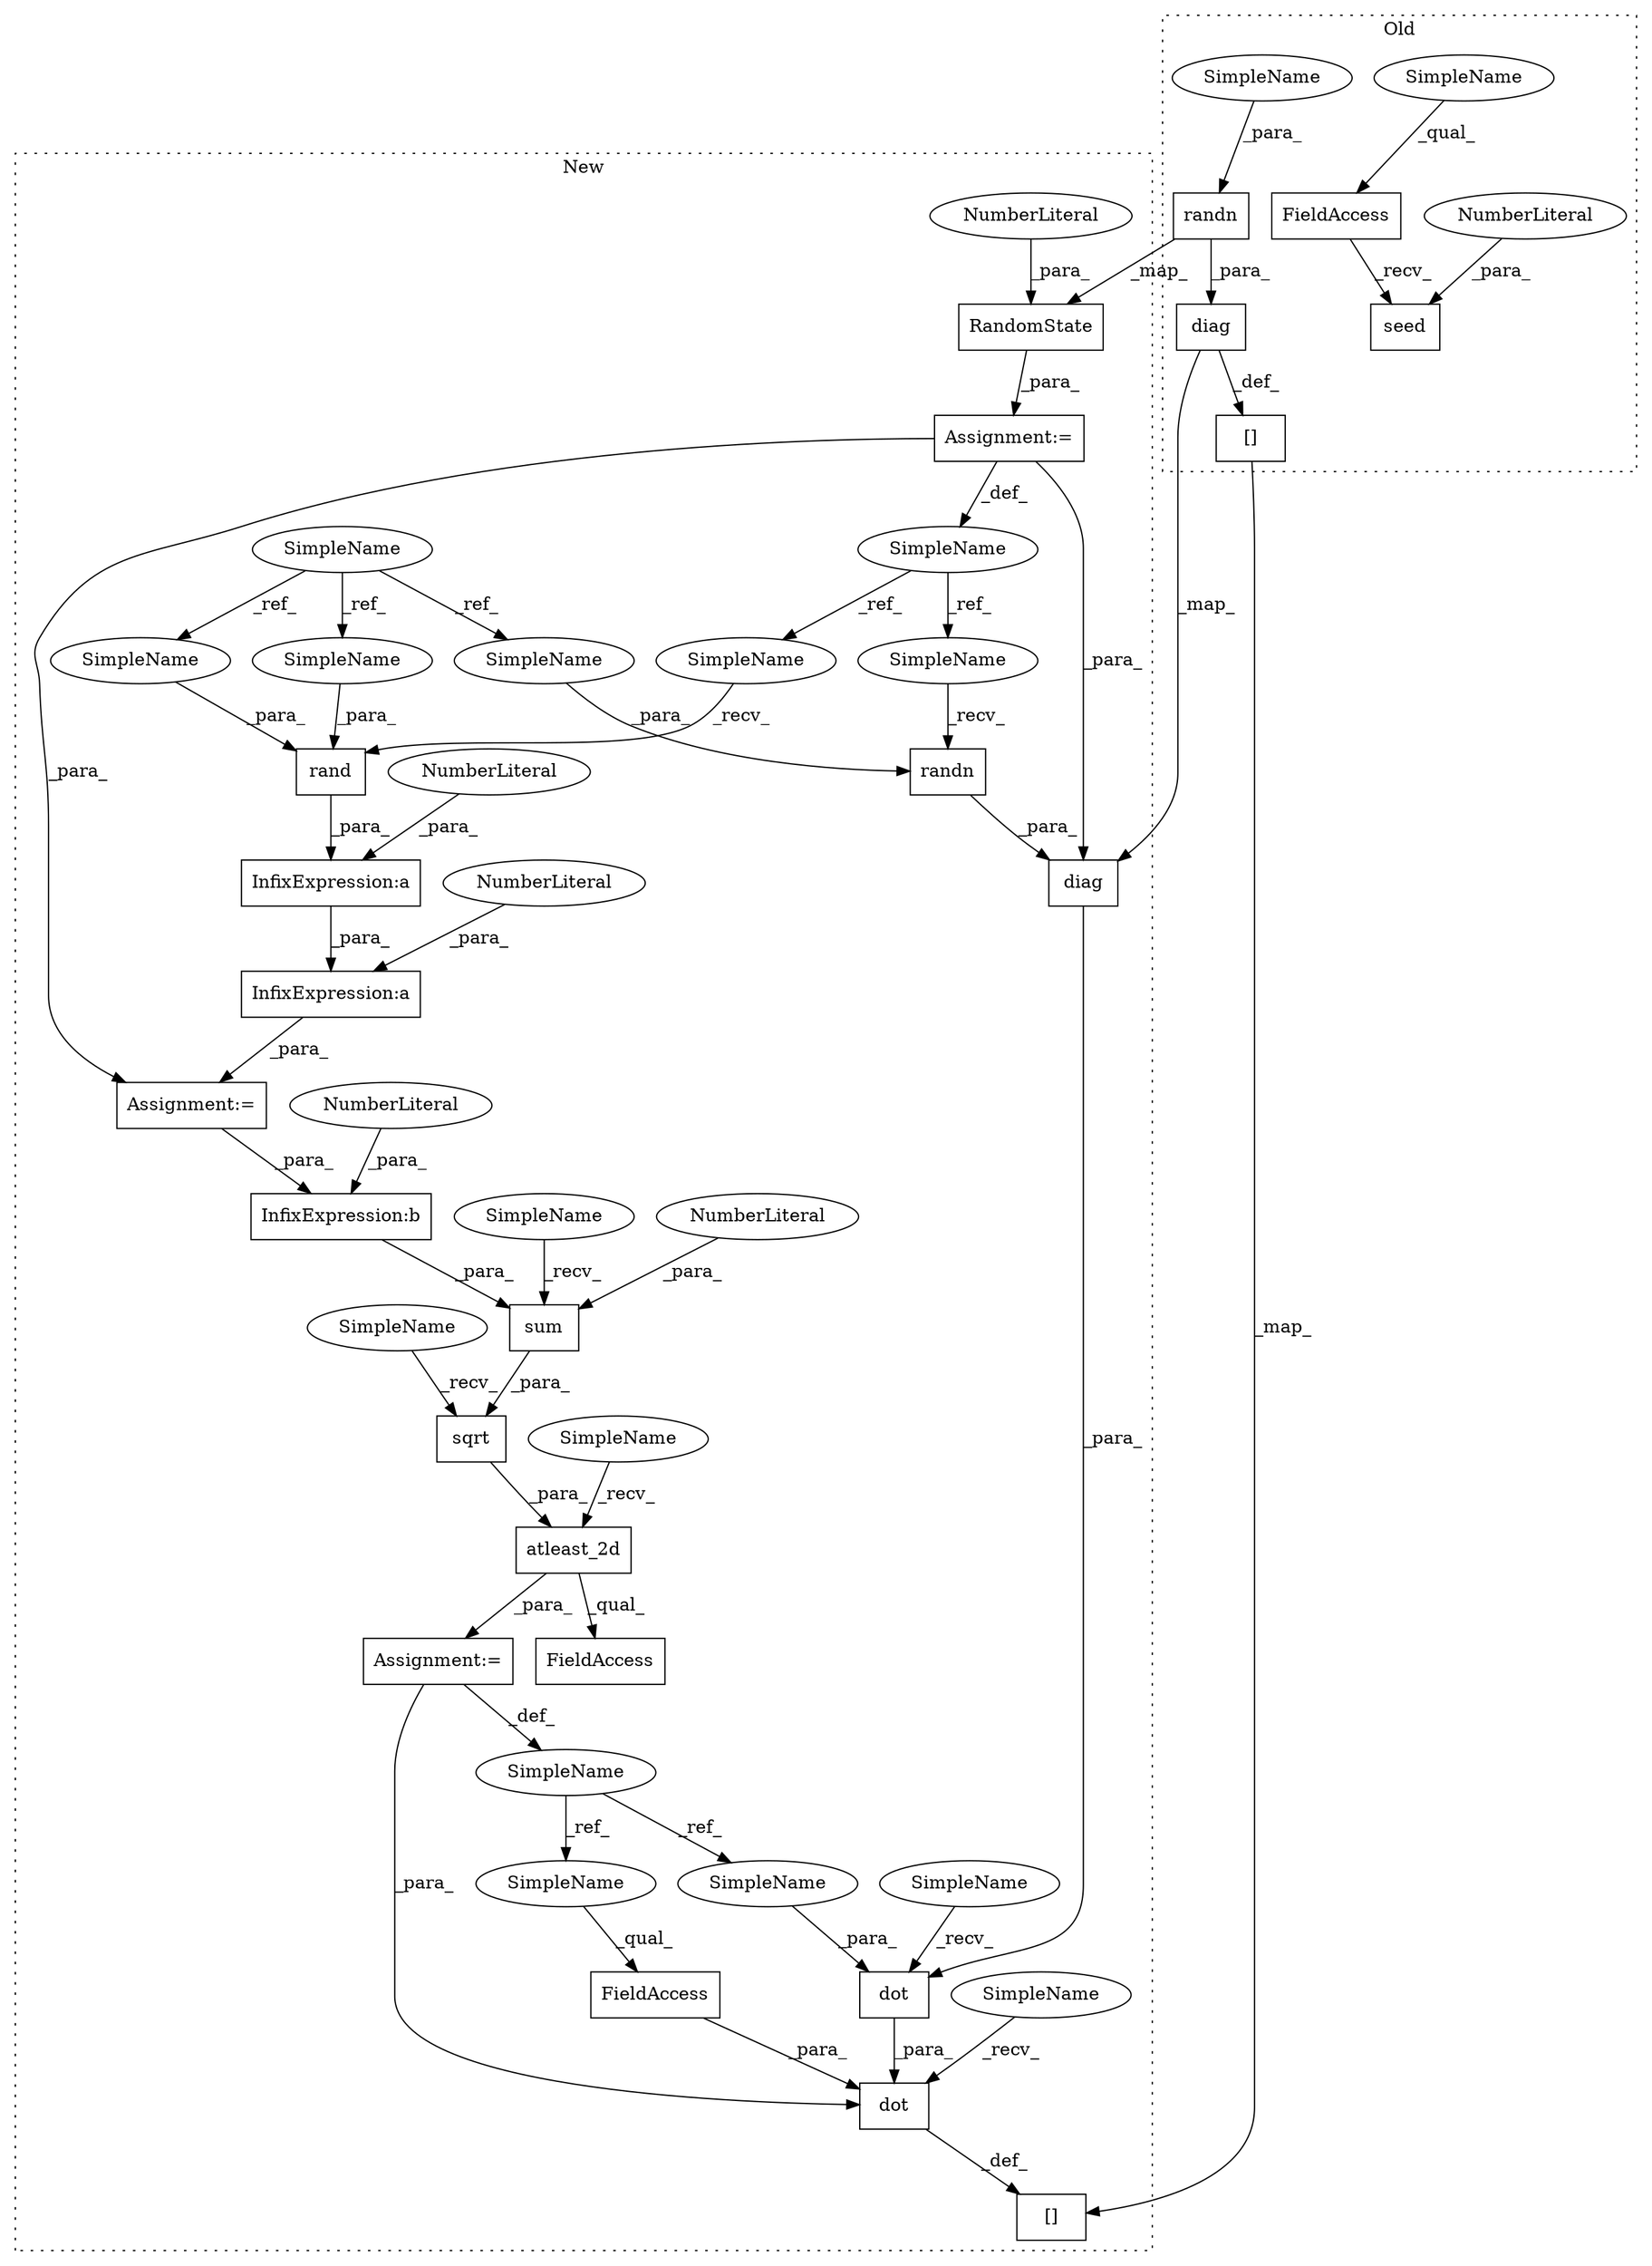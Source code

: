 digraph G {
subgraph cluster0 {
1 [label="seed" a="32" s="277,286" l="5,1" shape="box"];
7 [label="NumberLiteral" a="34" s="282" l="4" shape="ellipse"];
18 [label="FieldAccess" a="22" s="264" l="12" shape="box"];
19 [label="diag" a="32" s="508,521" l="5,1" shape="box"];
21 [label="[]" a="2" s="491,500" l="8,1" shape="box"];
23 [label="randn" a="32" s="326,337" l="6,1" shape="box"];
38 [label="SimpleName" a="42" s="264" l="5" shape="ellipse"];
44 [label="SimpleName" a="42" s="335" l="2" shape="ellipse"];
label = "Old";
style="dotted";
}
subgraph cluster1 {
2 [label="dot" a="32" s="641,667" l="4,1" shape="box"];
3 [label="atleast_2d" a="32" s="419,460" l="11,1" shape="box"];
4 [label="InfixExpression:a" a="27" s="399" l="3" shape="box"];
5 [label="InfixExpression:a" a="27" s="381" l="3" shape="box"];
6 [label="NumberLiteral" a="34" s="402" l="1" shape="ellipse"];
8 [label="NumberLiteral" a="34" s="380" l="1" shape="ellipse"];
9 [label="InfixExpression:b" a="27" s="452" l="3" shape="box"];
10 [label="NumberLiteral" a="34" s="455" l="1" shape="ellipse"];
11 [label="rand" a="32" s="387,397" l="5,1" shape="box"];
12 [label="SimpleName" a="42" s="294" l="2" shape="ellipse"];
13 [label="randn" a="32" s="356,367" l="6,1" shape="box"];
14 [label="SimpleName" a="42" s="410" l="1" shape="ellipse"];
15 [label="FieldAccess" a="22" s="669" l="3" shape="box"];
16 [label="sqrt" a="32" s="436,459" l="5,1" shape="box"];
17 [label="FieldAccess" a="22" s="413" l="50" shape="box"];
20 [label="diag" a="32" s="653,666" l="5,1" shape="box"];
22 [label="[]" a="2" s="614,623" l="8,1" shape="box"];
24 [label="RandomState" a="32" s="310,326" l="12,1" shape="box"];
25 [label="NumberLiteral" a="34" s="322" l="4" shape="ellipse"];
26 [label="SimpleName" a="42" s="230" l="2" shape="ellipse"];
27 [label="dot" a="32" s="631,672" l="4,1" shape="box"];
28 [label="sum" a="32" s="447,458" l="4,1" shape="box"];
29 [label="NumberLiteral" a="34" s="457" l="1" shape="ellipse"];
30 [label="Assignment:=" a="7" s="377" l="1" shape="box"];
31 [label="Assignment:=" a="7" s="411" l="2" shape="box"];
32 [label="Assignment:=" a="7" s="296" l="1" shape="box"];
33 [label="SimpleName" a="42" s="625" l="5" shape="ellipse"];
34 [label="SimpleName" a="42" s="441" l="5" shape="ellipse"];
35 [label="SimpleName" a="42" s="635" l="5" shape="ellipse"];
36 [label="SimpleName" a="42" s="413" l="5" shape="ellipse"];
37 [label="SimpleName" a="42" s="430" l="5" shape="ellipse"];
39 [label="SimpleName" a="42" s="365" l="2" shape="ellipse"];
40 [label="SimpleName" a="42" s="395" l="2" shape="ellipse"];
41 [label="SimpleName" a="42" s="392" l="2" shape="ellipse"];
42 [label="SimpleName" a="42" s="353" l="2" shape="ellipse"];
43 [label="SimpleName" a="42" s="384" l="2" shape="ellipse"];
45 [label="SimpleName" a="42" s="669" l="1" shape="ellipse"];
46 [label="SimpleName" a="42" s="645" l="1" shape="ellipse"];
label = "New";
style="dotted";
}
2 -> 27 [label="_para_"];
3 -> 17 [label="_qual_"];
3 -> 31 [label="_para_"];
4 -> 30 [label="_para_"];
5 -> 4 [label="_para_"];
6 -> 4 [label="_para_"];
7 -> 1 [label="_para_"];
8 -> 5 [label="_para_"];
9 -> 28 [label="_para_"];
10 -> 9 [label="_para_"];
11 -> 5 [label="_para_"];
12 -> 42 [label="_ref_"];
12 -> 43 [label="_ref_"];
13 -> 20 [label="_para_"];
14 -> 46 [label="_ref_"];
14 -> 45 [label="_ref_"];
15 -> 27 [label="_para_"];
16 -> 3 [label="_para_"];
18 -> 1 [label="_recv_"];
19 -> 21 [label="_def_"];
19 -> 20 [label="_map_"];
20 -> 2 [label="_para_"];
21 -> 22 [label="_map_"];
23 -> 19 [label="_para_"];
23 -> 24 [label="_map_"];
24 -> 32 [label="_para_"];
25 -> 24 [label="_para_"];
26 -> 39 [label="_ref_"];
26 -> 40 [label="_ref_"];
26 -> 41 [label="_ref_"];
27 -> 22 [label="_def_"];
28 -> 16 [label="_para_"];
29 -> 28 [label="_para_"];
30 -> 9 [label="_para_"];
31 -> 27 [label="_para_"];
31 -> 14 [label="_def_"];
32 -> 30 [label="_para_"];
32 -> 20 [label="_para_"];
32 -> 12 [label="_def_"];
33 -> 27 [label="_recv_"];
34 -> 28 [label="_recv_"];
35 -> 2 [label="_recv_"];
36 -> 3 [label="_recv_"];
37 -> 16 [label="_recv_"];
38 -> 18 [label="_qual_"];
39 -> 13 [label="_para_"];
40 -> 11 [label="_para_"];
41 -> 11 [label="_para_"];
42 -> 13 [label="_recv_"];
43 -> 11 [label="_recv_"];
44 -> 23 [label="_para_"];
45 -> 15 [label="_qual_"];
46 -> 2 [label="_para_"];
}